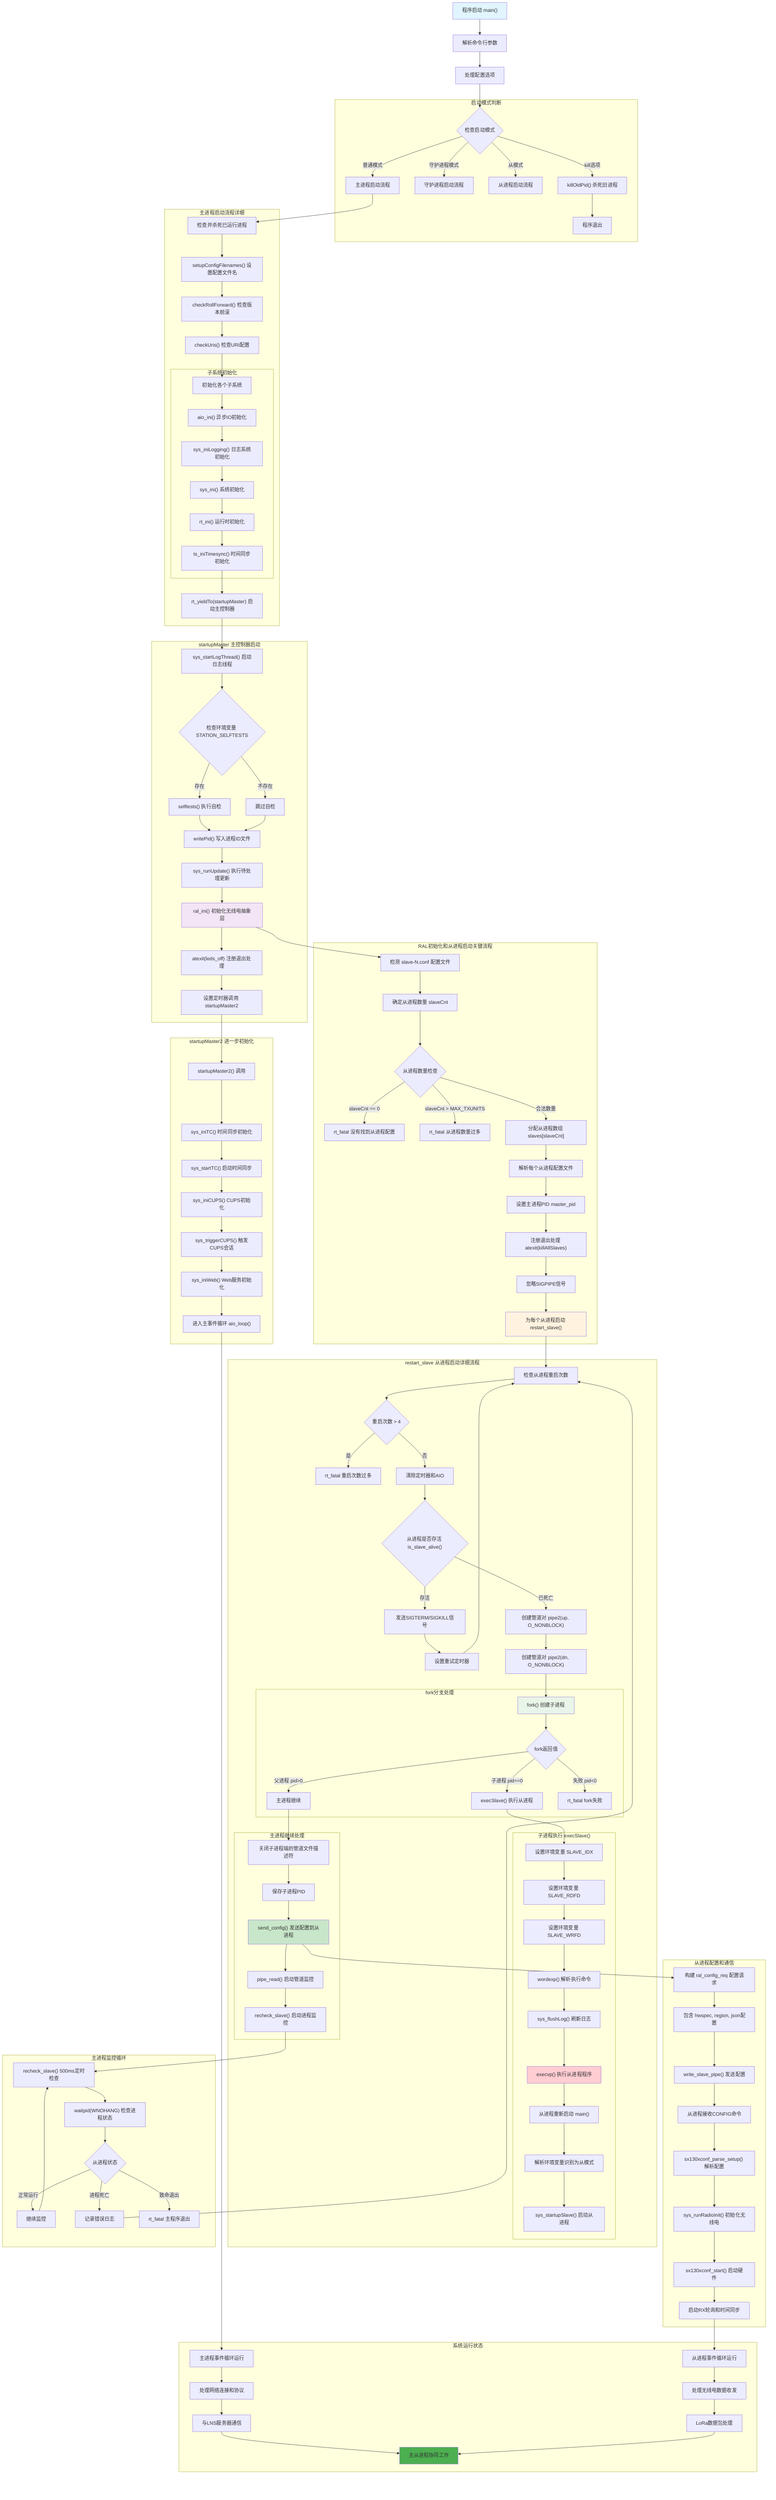 graph TD
    A["程序启动 main()"] --> B["解析命令行参数"]
    B --> C["处理配置选项"]
    C --> D{"检查启动模式"}
    
    subgraph "启动模式判断"
        D -->|kill选项| E["killOldPid() 杀死旧进程"]
        E --> F["程序退出"]
        
        D -->|守护进程模式| G["守护进程启动流程"]
        D -->|从模式| H["从进程启动流程"]
        D -->|普通模式| I["主进程启动流程"]
    end
    
    subgraph "主进程启动流程详细"
        I --> J["检查并杀死已运行进程"]
        J --> K["setupConfigFilenames() 设置配置文件名"]
        K --> L["checkRollForward() 检查版本前滚"]
        L --> M["checkUris() 检查URI配置"]
        M --> N["初始化各个子系统"]
        
        subgraph "子系统初始化"
            N --> N1["aio_ini() 异步IO初始化"]
            N1 --> N2["sys_iniLogging() 日志系统初始化"]
            N2 --> N3["sys_ini() 系统初始化"]
            N3 --> N4["rt_ini() 运行时初始化"]
            N4 --> N5["ts_iniTimesync() 时间同步初始化"]
        end
        
        N5 --> O["rt_yieldTo(startupMaster) 启动主控制器"]
    end
    
    subgraph "startupMaster 主控制器启动"
        O --> P["sys_startLogThread() 启动日志线程"]
        P --> Q{"检查环境变量 STATION_SELFTESTS"}
        Q -->|存在| R["selftests() 执行自检"]
        Q -->|不存在| S["跳过自检"]
        R --> T["writePid() 写入进程ID文件"]
        S --> T
        T --> U["sys_runUpdate() 执行待处理更新"]
        U --> V["ral_ini() 初始化无线电抽象层"]
        V --> W["atexit(leds_off) 注册退出处理"]
        W --> X["设置定时器调用 startupMaster2"]
    end
    
    subgraph "RAL初始化和从进程启动关键流程"
        V --> V1["检测 slave-N.conf 配置文件"]
        V1 --> V2["确定从进程数量 slaveCnt"]
        V2 --> V3{"从进程数量检查"}
        V3 -->|slaveCnt == 0| V4["rt_fatal 没有找到从进程配置"]
        V3 -->|slaveCnt > MAX_TXUNITS| V5["rt_fatal 从进程数量过多"]
        V3 -->|合法数量| V6["分配从进程数组 slaves[slaveCnt]"]
        
        V6 --> V7["解析每个从进程配置文件"]
        V7 --> V8["设置主进程PID master_pid"]
        V8 --> V9["注册退出处理 atexit(killAllSlaves)"]
        V9 --> V10["忽略SIGPIPE信号"]
        V10 --> V11["为每个从进程启动 restart_slave()"]
    end
    
    subgraph "restart_slave 从进程启动详细流程"
        V11 --> Y["检查从进程重启次数"]
        Y --> Y1{"重启次数 > 4"}
        Y1 -->|是| Y2["rt_fatal 重启次数过多"]
        Y1 -->|否| Y3["清除定时器和AIO"]
        
        Y3 --> Y4{"从进程是否存活 is_slave_alive()"}
        Y4 -->|存活| Y5["发送SIGTERM/SIGKILL信号"]
        Y5 --> Y6["设置重试定时器"]
        Y6 --> Y
        
        Y4 -->|已死亡| Z["创建管道对 pipe2(up, O_NONBLOCK)"]
        Z --> Z1["创建管道对 pipe2(dn, O_NONBLOCK)"]
        Z1 --> Z2["fork() 创建子进程"]
        
        subgraph "fork分支处理"
            Z2 --> Z3{"fork返回值"}
            Z3 -->|子进程 pid==0| AA["execSlave() 执行从进程"]
            Z3 -->|父进程 pid>0| BB["主进程继续"]
            Z3 -->|失败 pid<0| CC["rt_fatal fork失败"]
        end
        
        subgraph "子进程执行 execSlave()"
            AA --> AA1["设置环境变量 SLAVE_IDX"]
            AA1 --> AA2["设置环境变量 SLAVE_RDFD"]
            AA2 --> AA3["设置环境变量 SLAVE_WRFD"]
            AA3 --> AA4["wordexp() 解析执行命令"]
            AA4 --> AA5["sys_flushLog() 刷新日志"]
            AA5 --> AA6["execvp() 执行从进程程序"]
            AA6 --> AA7["从进程重新启动 main()"]
            AA7 --> AA8["解析环境变量识别为从模式"]
            AA8 --> AA9["sys_startupSlave() 启动从进程"]
        end
        
        subgraph "主进程继续处理"
            BB --> BB1["关闭子进程端的管道文件描述符"]
            BB1 --> BB2["保存子进程PID"]
            BB2 --> BB3["send_config() 发送配置到从进程"]
            BB3 --> BB4["pipe_read() 启动管道监控"]
            BB4 --> BB5["recheck_slave() 启动进程监控"]
        end
    end
    
    subgraph "从进程配置和通信"
        BB3 --> DD["构建 ral_config_req 配置请求"]
        DD --> DD1["包含 hwspec, region, json配置"]
        DD1 --> DD2["write_slave_pipe() 发送配置"]
        DD2 --> DD3["从进程接收CONFIG命令"]
        DD3 --> DD4["sx130xconf_parse_setup() 解析配置"]
        DD4 --> DD5["sys_runRadioInit() 初始化无线电"]
        DD5 --> DD6["sx130xconf_start() 启动硬件"]
        DD6 --> DD7["启动RX轮询和时间同步"]
    end
    
    subgraph "主进程监控循环"
        BB5 --> EE["recheck_slave() 500ms定时检查"]
        EE --> EE1["waitpid(WNOHANG) 检查进程状态"]
        EE1 --> EE2{"从进程状态"}
        EE2 -->|正常运行| EE3["继续监控"]
        EE2 -->|进程死亡| EE4["记录错误日志"]
        EE2 -->|致命退出| EE5["rt_fatal 主程序退出"]
        EE3 --> EE
        EE4 --> Y
    end
    
    subgraph "startupMaster2 进一步初始化"
        X --> FF["startupMaster2() 调用"]
        FF --> FF1["sys_iniTC() 时间同步初始化"]
        FF1 --> FF2["sys_startTC() 启动时间同步"]
        FF2 --> FF3["sys_iniCUPS() CUPS初始化"]
        FF3 --> FF4["sys_triggerCUPS() 触发CUPS会话"]
        FF4 --> FF5["sys_iniWeb() Web服务初始化"]
        FF5 --> FF6["进入主事件循环 aio_loop()"]
    end
    
    subgraph "系统运行状态"
        FF6 --> GG["主进程事件循环运行"]
        DD7 --> HH["从进程事件循环运行"]
        GG --> II["处理网络连接和协议"]
        HH --> JJ["处理无线电数据收发"]
        
        II --> KK["与LNS服务器通信"]
        JJ --> LL["LoRa数据包处理"]
        
        KK --> MM["主从进程协同工作"]
        LL --> MM
    end
    
    style A fill:#e1f5fe
    style V fill:#f3e5f5
    style V11 fill:#fff3e0
    style Z2 fill:#e8f5e8
    style AA6 fill:#ffcdd2
    style BB3 fill:#c8e6c9
    style MM fill:#4caf50